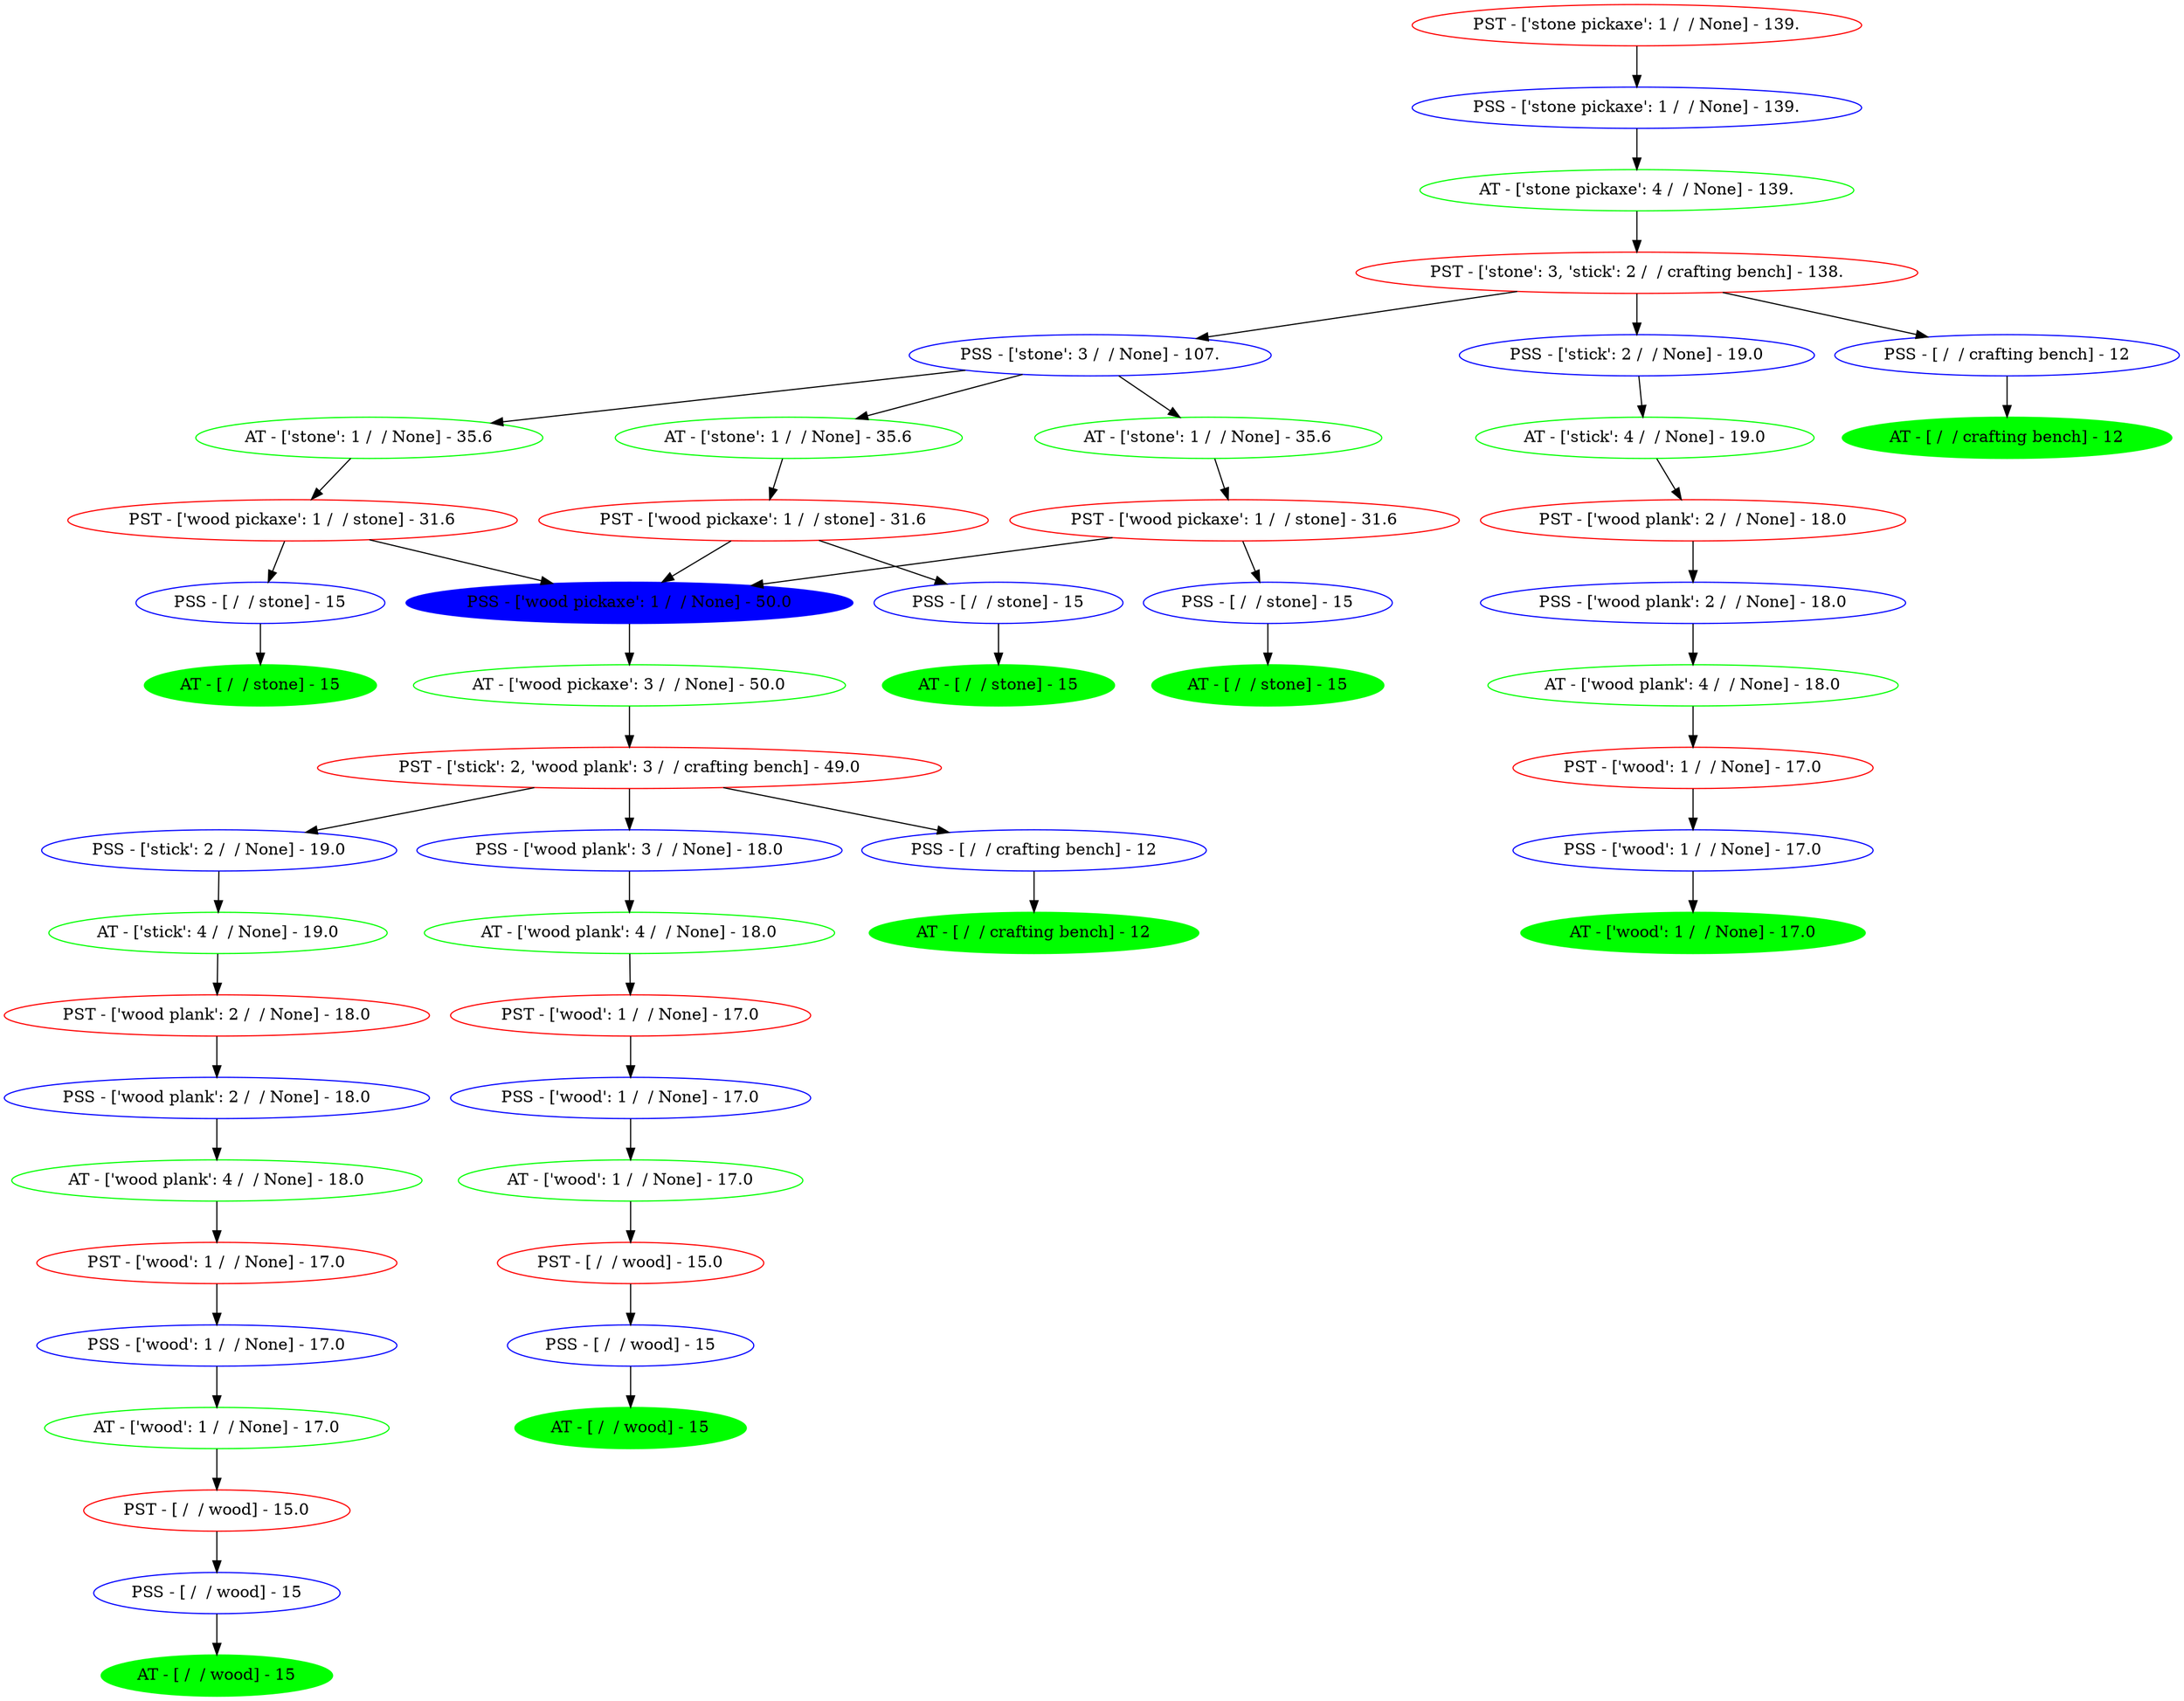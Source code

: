 digraph Tree {
	node [color=red]
	"PST - ['stone pickaxe'; 1 /  / None] - 49445584" [label="PST - ['stone pickaxe': 1 /  / None] - 139."]
	node [color=blue]
	"PSS - ['stone pickaxe'; 1 /  / None] - 49444944" [label="PSS - ['stone pickaxe': 1 /  / None] - 139."]
	node [style=unfilled]
	node [color=green]
	"AT - ['stone pickaxe'; 4 /  / None] - 49501264" [label="AT - ['stone pickaxe': 4 /  / None] - 139."]
	node [style=unfilled]
	node [color=red]
	"PST - ['stone'; 3, 'stick'; 2 /  / crafting bench] - 49444912" [label="PST - ['stone': 3, 'stick': 2 /  / crafting bench] - 138."]
	node [color=blue]
	"PSS - ['stone'; 3 /  / None] - 49501584" [label="PSS - ['stone': 3 /  / None] - 107."]
	node [style=unfilled]
	node [color=blue]
	"PSS - ['stick'; 2 /  / None] - 49501968" [label="PSS - ['stick': 2 /  / None] - 19.0"]
	node [style=unfilled]
	node [color=blue]
	"PSS - [ /  / crafting bench] - 49502160" [label="PSS - [ /  / crafting bench] - 12"]
	node [style=unfilled]
	node [color=green]
	"AT - ['stone'; 1 /  / None] - 49501648" [label="AT - ['stone': 1 /  / None] - 35.6"]
	node [style=unfilled]
	node [color=green]
	"AT - ['stone'; 1 /  / None] - 49501744" [label="AT - ['stone': 1 /  / None] - 35.6"]
	node [style=unfilled]
	node [color=green]
	"AT - ['stone'; 1 /  / None] - 49501712" [label="AT - ['stone': 1 /  / None] - 35.6"]
	node [style=unfilled]
	node [color=green]
	"AT - ['stick'; 4 /  / None] - 49502128" [label="AT - ['stick': 4 /  / None] - 19.0"]
	node [style=unfilled]
	node [style=filled]
	node [color=green]
	"AT - [ /  / crafting bench] - 49502256" [label="AT - [ /  / crafting bench] - 12"]
	node [style=unfilled]
	node [color=red]
	"PST - ['wood pickaxe'; 1 /  / stone] - 49502320" [label="PST - ['wood pickaxe': 1 /  / stone] - 31.6"]
	node [color=red]
	"PST - ['wood pickaxe'; 1 /  / stone] - 49502704" [label="PST - ['wood pickaxe': 1 /  / stone] - 31.6"]
	node [color=red]
	"PST - ['wood pickaxe'; 1 /  / stone] - 49502768" [label="PST - ['wood pickaxe': 1 /  / stone] - 31.6"]
	node [color=red]
	"PST - ['wood plank'; 2 /  / None] - 49521040" [label="PST - ['wood plank': 2 /  / None] - 18.0"]
	node [style=filled]
	node [color=blue]
	"PSS - ['wood pickaxe'; 1 /  / None] - 49502544" [label="PSS - ['wood pickaxe': 1 /  / None] - 50.0"]
	node [style=unfilled]
	node [color=blue]
	"PSS - [ /  / stone] - 49502512" [label="PSS - [ /  / stone] - 15"]
	node [style=unfilled]
	node [color=blue]
	"PSS - [ /  / stone] - 49502864" [label="PSS - [ /  / stone] - 15"]
	node [style=unfilled]
	node [color=blue]
	"PSS - [ /  / stone] - 49503248" [label="PSS - [ /  / stone] - 15"]
	node [style=unfilled]
	node [color=blue]
	"PSS - ['wood plank'; 2 /  / None] - 49521200" [label="PSS - ['wood plank': 2 /  / None] - 18.0"]
	node [style=unfilled]
	node [color=green]
	"AT - ['wood pickaxe'; 3 /  / None] - 49502608" [label="AT - ['wood pickaxe': 3 /  / None] - 50.0"]
	node [style=unfilled]
	node [style=filled]
	node [color=green]
	"AT - [ /  / stone] - 49502640" [label="AT - [ /  / stone] - 15"]
	node [style=unfilled]
	node [style=filled]
	node [color=green]
	"AT - [ /  / stone] - 49502992" [label="AT - [ /  / stone] - 15"]
	node [style=unfilled]
	node [style=filled]
	node [color=green]
	"AT - [ /  / stone] - 49503376" [label="AT - [ /  / stone] - 15"]
	node [style=unfilled]
	node [color=green]
	"AT - ['wood plank'; 4 /  / None] - 49521264" [label="AT - ['wood plank': 4 /  / None] - 18.0"]
	node [style=unfilled]
	node [color=red]
	"PST - ['stick'; 2, 'wood plank'; 3 /  / crafting bench] - 49503856" [label="PST - ['stick': 2, 'wood plank': 3 /  / crafting bench] - 49.0"]
	node [color=red]
	"PST - ['wood'; 1 /  / None] - 49522416" [label="PST - ['wood': 1 /  / None] - 17.0"]
	node [color=blue]
	"PSS - ['stick'; 2 /  / None] - 49521552" [label="PSS - ['stick': 2 /  / None] - 19.0"]
	node [style=unfilled]
	node [color=blue]
	"PSS - ['wood plank'; 3 /  / None] - 49521520" [label="PSS - ['wood plank': 3 /  / None] - 18.0"]
	node [style=unfilled]
	node [color=blue]
	"PSS - [ /  / crafting bench] - 49521712" [label="PSS - [ /  / crafting bench] - 12"]
	node [style=unfilled]
	node [color=blue]
	"PSS - ['wood'; 1 /  / None] - 49522608" [label="PSS - ['wood': 1 /  / None] - 17.0"]
	node [style=unfilled]
	node [color=green]
	"AT - ['stick'; 4 /  / None] - 49521616" [label="AT - ['stick': 4 /  / None] - 19.0"]
	node [style=unfilled]
	node [color=green]
	"AT - ['wood plank'; 4 /  / None] - 49521648" [label="AT - ['wood plank': 4 /  / None] - 18.0"]
	node [style=unfilled]
	node [style=filled]
	node [color=green]
	"AT - [ /  / crafting bench] - 49521744" [label="AT - [ /  / crafting bench] - 12"]
	node [style=unfilled]
	node [style=filled]
	node [color=green]
	"AT - ['wood'; 1 /  / None] - 49522672" [label="AT - ['wood': 1 /  / None] - 17.0"]
	node [style=unfilled]
	node [color=red]
	"PST - ['wood plank'; 2 /  / None] - 49522768" [label="PST - ['wood plank': 2 /  / None] - 18.0"]
	node [color=red]
	"PST - ['wood'; 1 /  / None] - 49504080" [label="PST - ['wood': 1 /  / None] - 17.0"]
	node [color=blue]
	"PSS - ['wood plank'; 2 /  / None] - 49522928" [label="PSS - ['wood plank': 2 /  / None] - 18.0"]
	node [style=unfilled]
	node [color=blue]
	"PSS - ['wood'; 1 /  / None] - 49502960" [label="PSS - ['wood': 1 /  / None] - 17.0"]
	node [style=unfilled]
	node [color=green]
	"AT - ['wood plank'; 4 /  / None] - 49504048" [label="AT - ['wood plank': 4 /  / None] - 18.0"]
	node [style=unfilled]
	node [color=green]
	"AT - ['wood'; 1 /  / None] - 49522896" [label="AT - ['wood': 1 /  / None] - 17.0"]
	node [style=unfilled]
	node [color=red]
	"PST - ['wood'; 1 /  / None] - 49538128" [label="PST - ['wood': 1 /  / None] - 17.0"]
	node [color=red]
	"PST - [ /  / wood] - 49538448" [label="PST - [ /  / wood] - 15.0"]
	node [color=blue]
	"PSS - ['wood'; 1 /  / None] - 49538288" [label="PSS - ['wood': 1 /  / None] - 17.0"]
	node [style=unfilled]
	node [color=blue]
	"PSS - [ /  / wood] - 49538608" [label="PSS - [ /  / wood] - 15"]
	node [style=unfilled]
	node [color=green]
	"AT - ['wood'; 1 /  / None] - 49538352" [label="AT - ['wood': 1 /  / None] - 17.0"]
	node [style=unfilled]
	node [style=filled]
	node [color=green]
	"AT - [ /  / wood] - 49538672" [label="AT - [ /  / wood] - 15"]
	node [style=unfilled]
	node [color=red]
	"PST - [ /  / wood] - 49540304" [label="PST - [ /  / wood] - 15.0"]
	node [color=blue]
	"PSS - [ /  / wood] - 49540720" [label="PSS - [ /  / wood] - 15"]
	node [style=unfilled]
	node [style=filled]
	node [color=green]
	"AT - [ /  / wood] - 49540784" [label="AT - [ /  / wood] - 15"]
	node [style=unfilled]
	"PST - ['stone pickaxe'; 1 /  / None] - 49445584" -> "PSS - ['stone pickaxe'; 1 /  / None] - 49444944"
	"PSS - ['stone pickaxe'; 1 /  / None] - 49444944" -> "AT - ['stone pickaxe'; 4 /  / None] - 49501264"
	"AT - ['stone pickaxe'; 4 /  / None] - 49501264" -> "PST - ['stone'; 3, 'stick'; 2 /  / crafting bench] - 49444912"
	"PST - ['stone'; 3, 'stick'; 2 /  / crafting bench] - 49444912" -> "PSS - ['stone'; 3 /  / None] - 49501584"
	"PST - ['stone'; 3, 'stick'; 2 /  / crafting bench] - 49444912" -> "PSS - ['stick'; 2 /  / None] - 49501968"
	"PST - ['stone'; 3, 'stick'; 2 /  / crafting bench] - 49444912" -> "PSS - [ /  / crafting bench] - 49502160"
	"PSS - ['stone'; 3 /  / None] - 49501584" -> "AT - ['stone'; 1 /  / None] - 49501648"
	"PSS - ['stone'; 3 /  / None] - 49501584" -> "AT - ['stone'; 1 /  / None] - 49501744"
	"PSS - ['stone'; 3 /  / None] - 49501584" -> "AT - ['stone'; 1 /  / None] - 49501712"
	"PSS - ['stick'; 2 /  / None] - 49501968" -> "AT - ['stick'; 4 /  / None] - 49502128"
	"PSS - [ /  / crafting bench] - 49502160" -> "AT - [ /  / crafting bench] - 49502256"
	"AT - ['stone'; 1 /  / None] - 49501648" -> "PST - ['wood pickaxe'; 1 /  / stone] - 49502320"
	"AT - ['stone'; 1 /  / None] - 49501744" -> "PST - ['wood pickaxe'; 1 /  / stone] - 49502704"
	"AT - ['stone'; 1 /  / None] - 49501712" -> "PST - ['wood pickaxe'; 1 /  / stone] - 49502768"
	"AT - ['stick'; 4 /  / None] - 49502128" -> "PST - ['wood plank'; 2 /  / None] - 49521040"
	"PST - ['wood pickaxe'; 1 /  / stone] - 49502320" -> "PSS - ['wood pickaxe'; 1 /  / None] - 49502544"
	"PST - ['wood pickaxe'; 1 /  / stone] - 49502320" -> "PSS - [ /  / stone] - 49502512"
	"PST - ['wood pickaxe'; 1 /  / stone] - 49502704" -> "PSS - ['wood pickaxe'; 1 /  / None] - 49502544"
	"PST - ['wood pickaxe'; 1 /  / stone] - 49502704" -> "PSS - [ /  / stone] - 49502864"
	"PST - ['wood pickaxe'; 1 /  / stone] - 49502768" -> "PSS - ['wood pickaxe'; 1 /  / None] - 49502544"
	"PST - ['wood pickaxe'; 1 /  / stone] - 49502768" -> "PSS - [ /  / stone] - 49503248"
	"PST - ['wood plank'; 2 /  / None] - 49521040" -> "PSS - ['wood plank'; 2 /  / None] - 49521200"
	"PSS - ['wood pickaxe'; 1 /  / None] - 49502544" -> "AT - ['wood pickaxe'; 3 /  / None] - 49502608"
	"PSS - [ /  / stone] - 49502512" -> "AT - [ /  / stone] - 49502640"
	"PSS - [ /  / stone] - 49502864" -> "AT - [ /  / stone] - 49502992"
	"PSS - [ /  / stone] - 49503248" -> "AT - [ /  / stone] - 49503376"
	"PSS - ['wood plank'; 2 /  / None] - 49521200" -> "AT - ['wood plank'; 4 /  / None] - 49521264"
	"AT - ['wood pickaxe'; 3 /  / None] - 49502608" -> "PST - ['stick'; 2, 'wood plank'; 3 /  / crafting bench] - 49503856"
	"AT - ['wood plank'; 4 /  / None] - 49521264" -> "PST - ['wood'; 1 /  / None] - 49522416"
	"PST - ['stick'; 2, 'wood plank'; 3 /  / crafting bench] - 49503856" -> "PSS - ['stick'; 2 /  / None] - 49521552"
	"PST - ['stick'; 2, 'wood plank'; 3 /  / crafting bench] - 49503856" -> "PSS - ['wood plank'; 3 /  / None] - 49521520"
	"PST - ['stick'; 2, 'wood plank'; 3 /  / crafting bench] - 49503856" -> "PSS - [ /  / crafting bench] - 49521712"
	"PST - ['wood'; 1 /  / None] - 49522416" -> "PSS - ['wood'; 1 /  / None] - 49522608"
	"PSS - ['stick'; 2 /  / None] - 49521552" -> "AT - ['stick'; 4 /  / None] - 49521616"
	"PSS - ['wood plank'; 3 /  / None] - 49521520" -> "AT - ['wood plank'; 4 /  / None] - 49521648"
	"PSS - [ /  / crafting bench] - 49521712" -> "AT - [ /  / crafting bench] - 49521744"
	"PSS - ['wood'; 1 /  / None] - 49522608" -> "AT - ['wood'; 1 /  / None] - 49522672"
	"AT - ['stick'; 4 /  / None] - 49521616" -> "PST - ['wood plank'; 2 /  / None] - 49522768"
	"AT - ['wood plank'; 4 /  / None] - 49521648" -> "PST - ['wood'; 1 /  / None] - 49504080"
	"PST - ['wood plank'; 2 /  / None] - 49522768" -> "PSS - ['wood plank'; 2 /  / None] - 49522928"
	"PST - ['wood'; 1 /  / None] - 49504080" -> "PSS - ['wood'; 1 /  / None] - 49502960"
	"PSS - ['wood plank'; 2 /  / None] - 49522928" -> "AT - ['wood plank'; 4 /  / None] - 49504048"
	"PSS - ['wood'; 1 /  / None] - 49502960" -> "AT - ['wood'; 1 /  / None] - 49522896"
	"AT - ['wood plank'; 4 /  / None] - 49504048" -> "PST - ['wood'; 1 /  / None] - 49538128"
	"AT - ['wood'; 1 /  / None] - 49522896" -> "PST - [ /  / wood] - 49538448"
	"PST - ['wood'; 1 /  / None] - 49538128" -> "PSS - ['wood'; 1 /  / None] - 49538288"
	"PST - [ /  / wood] - 49538448" -> "PSS - [ /  / wood] - 49538608"
	"PSS - ['wood'; 1 /  / None] - 49538288" -> "AT - ['wood'; 1 /  / None] - 49538352"
	"PSS - [ /  / wood] - 49538608" -> "AT - [ /  / wood] - 49538672"
	"AT - ['wood'; 1 /  / None] - 49538352" -> "PST - [ /  / wood] - 49540304"
	"PST - [ /  / wood] - 49540304" -> "PSS - [ /  / wood] - 49540720"
	"PSS - [ /  / wood] - 49540720" -> "AT - [ /  / wood] - 49540784"
}
